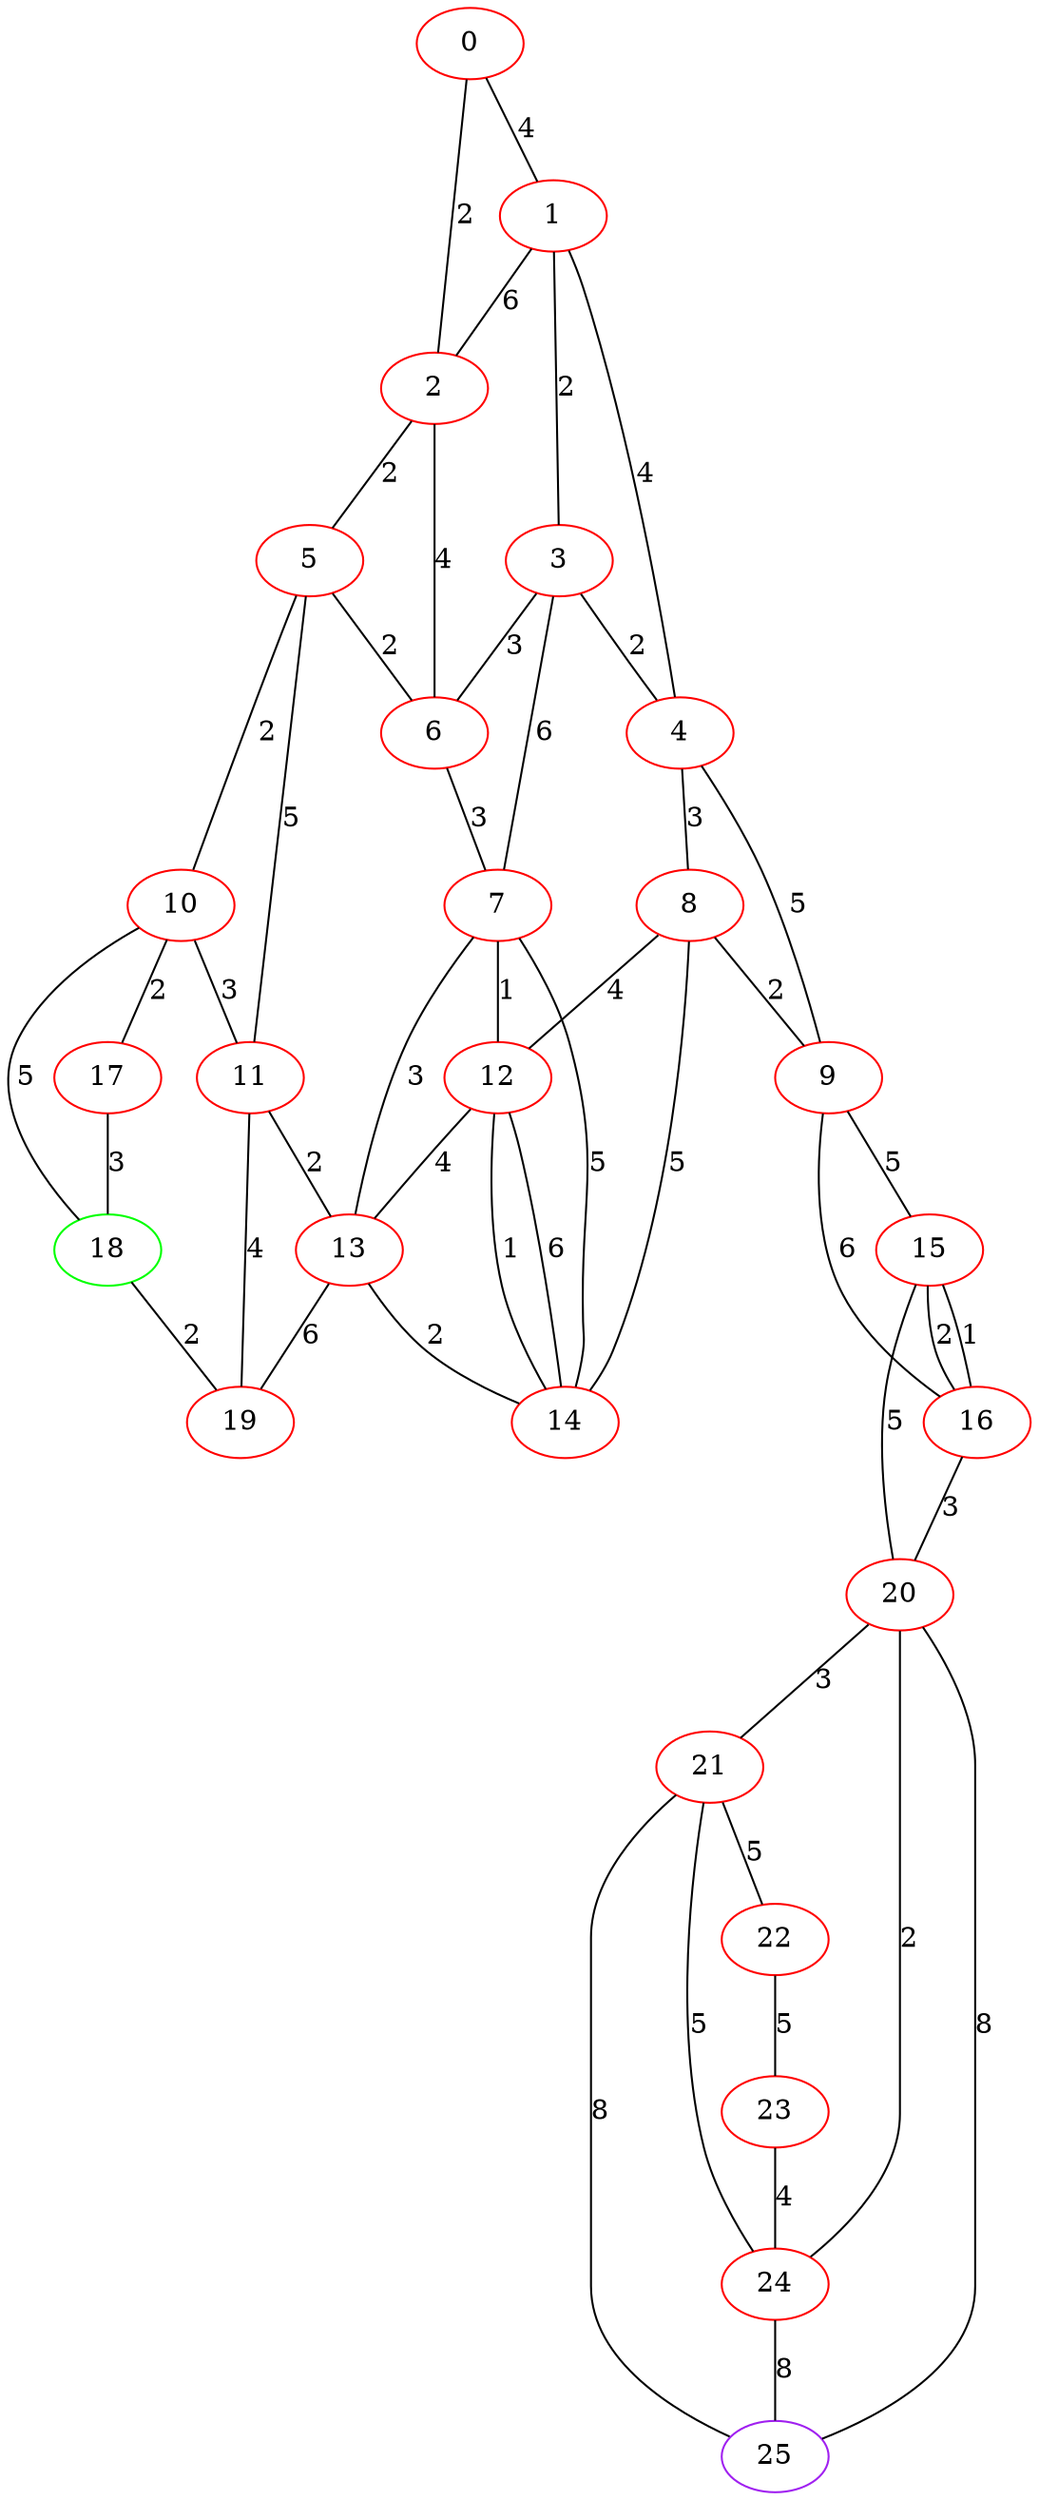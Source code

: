 graph "" {
0 [color=red, weight=1];
1 [color=red, weight=1];
2 [color=red, weight=1];
3 [color=red, weight=1];
4 [color=red, weight=1];
5 [color=red, weight=1];
6 [color=red, weight=1];
7 [color=red, weight=1];
8 [color=red, weight=1];
9 [color=red, weight=1];
10 [color=red, weight=1];
11 [color=red, weight=1];
12 [color=red, weight=1];
13 [color=red, weight=1];
14 [color=red, weight=1];
15 [color=red, weight=1];
16 [color=red, weight=1];
17 [color=red, weight=1];
18 [color=green, weight=2];
19 [color=red, weight=1];
20 [color=red, weight=1];
21 [color=red, weight=1];
22 [color=red, weight=1];
23 [color=red, weight=1];
24 [color=red, weight=1];
25 [color=purple, weight=4];
0 -- 1  [key=0, label=4];
0 -- 2  [key=0, label=2];
1 -- 2  [key=0, label=6];
1 -- 3  [key=0, label=2];
1 -- 4  [key=0, label=4];
2 -- 5  [key=0, label=2];
2 -- 6  [key=0, label=4];
3 -- 4  [key=0, label=2];
3 -- 6  [key=0, label=3];
3 -- 7  [key=0, label=6];
4 -- 8  [key=0, label=3];
4 -- 9  [key=0, label=5];
5 -- 11  [key=0, label=5];
5 -- 10  [key=0, label=2];
5 -- 6  [key=0, label=2];
6 -- 7  [key=0, label=3];
7 -- 12  [key=0, label=1];
7 -- 13  [key=0, label=3];
7 -- 14  [key=0, label=5];
8 -- 12  [key=0, label=4];
8 -- 14  [key=0, label=5];
8 -- 9  [key=0, label=2];
9 -- 16  [key=0, label=6];
9 -- 15  [key=0, label=5];
10 -- 17  [key=0, label=2];
10 -- 18  [key=0, label=5];
10 -- 11  [key=0, label=3];
11 -- 19  [key=0, label=4];
11 -- 13  [key=0, label=2];
12 -- 13  [key=0, label=4];
12 -- 14  [key=0, label=1];
12 -- 14  [key=1, label=6];
13 -- 19  [key=0, label=6];
13 -- 14  [key=0, label=2];
15 -- 16  [key=0, label=2];
15 -- 16  [key=1, label=1];
15 -- 20  [key=0, label=5];
16 -- 20  [key=0, label=3];
17 -- 18  [key=0, label=3];
18 -- 19  [key=0, label=2];
20 -- 24  [key=0, label=2];
20 -- 25  [key=0, label=8];
20 -- 21  [key=0, label=3];
21 -- 24  [key=0, label=5];
21 -- 25  [key=0, label=8];
21 -- 22  [key=0, label=5];
22 -- 23  [key=0, label=5];
23 -- 24  [key=0, label=4];
24 -- 25  [key=0, label=8];
}
